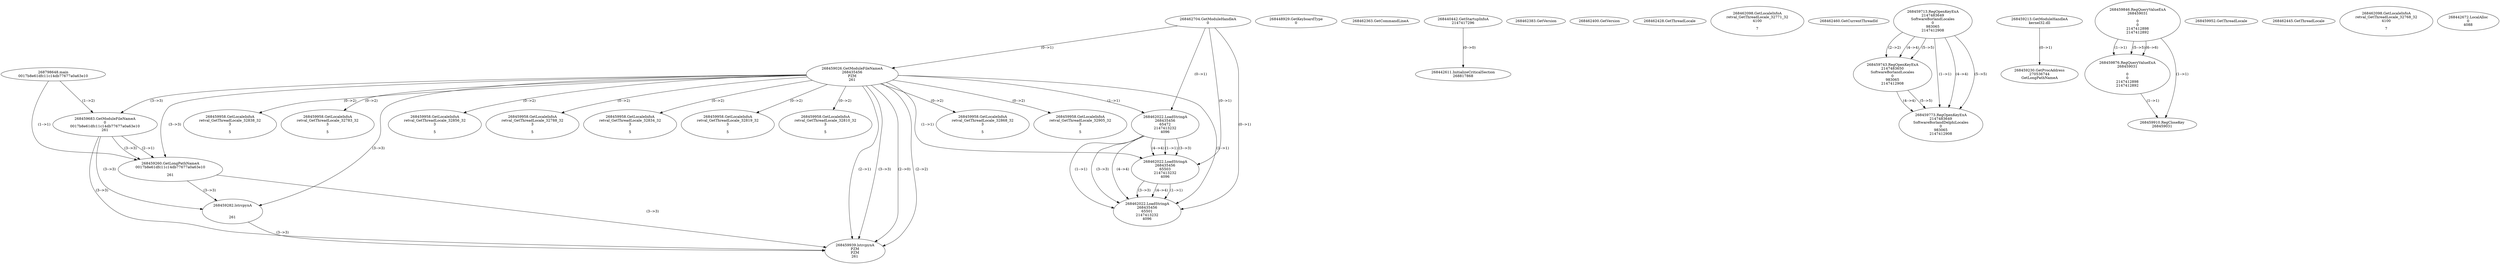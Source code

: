 // Global SCDG with merge call
digraph {
	0 [label="268798648.main
0017b8e61dfc11c14db77677a0a63e10"]
	1 [label="268462704.GetModuleHandleA
0"]
	2 [label="268448929.GetKeyboardType
0"]
	3 [label="268462363.GetCommandLineA
"]
	4 [label="268440442.GetStartupInfoA
2147417296"]
	5 [label="268462383.GetVersion
"]
	6 [label="268462400.GetVersion
"]
	7 [label="268462428.GetThreadLocale
"]
	8 [label="268462098.GetLocaleInfoA
retval_GetThreadLocale_32771_32
4100

7"]
	9 [label="268462460.GetCurrentThreadId
"]
	10 [label="268459026.GetModuleFileNameA
268435456
PZM
261"]
	1 -> 10 [label="(0-->1)"]
	11 [label="268459683.GetModuleFileNameA
0
0017b8e61dfc11c14db77677a0a63e10
261"]
	0 -> 11 [label="(1-->2)"]
	10 -> 11 [label="(3-->3)"]
	12 [label="268459713.RegOpenKeyExA
2147483649
Software\Borland\Locales
0
983065
2147412908"]
	13 [label="268459743.RegOpenKeyExA
2147483650
Software\Borland\Locales
0
983065
2147412908"]
	12 -> 13 [label="(2-->2)"]
	12 -> 13 [label="(4-->4)"]
	12 -> 13 [label="(5-->5)"]
	14 [label="268459213.GetModuleHandleA
kernel32.dll"]
	15 [label="268459230.GetProcAddress
270536744
GetLongPathNameA"]
	14 -> 15 [label="(0-->1)"]
	16 [label="268459260.GetLongPathNameA
0017b8e61dfc11c14db77677a0a63e10

261"]
	0 -> 16 [label="(1-->1)"]
	11 -> 16 [label="(2-->1)"]
	10 -> 16 [label="(3-->3)"]
	11 -> 16 [label="(3-->3)"]
	17 [label="268459282.lstrcpynA


261"]
	10 -> 17 [label="(3-->3)"]
	11 -> 17 [label="(3-->3)"]
	16 -> 17 [label="(3-->3)"]
	18 [label="268459846.RegQueryValueExA
268459031

0
0
2147412898
2147412892"]
	19 [label="268459876.RegQueryValueExA
268459031

0
0
2147412898
2147412892"]
	18 -> 19 [label="(1-->1)"]
	18 -> 19 [label="(5-->5)"]
	18 -> 19 [label="(6-->6)"]
	20 [label="268459910.RegCloseKey
268459031"]
	18 -> 20 [label="(1-->1)"]
	19 -> 20 [label="(1-->1)"]
	21 [label="268459939.lstrcpynA
PZM
PZM
261"]
	10 -> 21 [label="(2-->1)"]
	10 -> 21 [label="(2-->2)"]
	10 -> 21 [label="(3-->3)"]
	11 -> 21 [label="(3-->3)"]
	16 -> 21 [label="(3-->3)"]
	17 -> 21 [label="(3-->3)"]
	10 -> 21 [label="(2-->0)"]
	22 [label="268459952.GetThreadLocale
"]
	23 [label="268459958.GetLocaleInfoA
retval_GetThreadLocale_32868_32
3

5"]
	10 -> 23 [label="(0-->2)"]
	24 [label="268462022.LoadStringA
268435456
65472
2147413232
4096"]
	1 -> 24 [label="(0-->1)"]
	10 -> 24 [label="(1-->1)"]
	25 [label="268462445.GetThreadLocale
"]
	26 [label="268462098.GetLocaleInfoA
retval_GetThreadLocale_32768_32
4100

7"]
	27 [label="268459958.GetLocaleInfoA
retval_GetThreadLocale_32905_32
3

5"]
	10 -> 27 [label="(0-->2)"]
	28 [label="268442611.InitializeCriticalSection
268817868"]
	4 -> 28 [label="(0-->0)"]
	29 [label="268442672.LocalAlloc
0
4088"]
	30 [label="268459958.GetLocaleInfoA
retval_GetThreadLocale_32838_32
3

5"]
	10 -> 30 [label="(0-->2)"]
	31 [label="268459958.GetLocaleInfoA
retval_GetThreadLocale_32783_32
3

5"]
	10 -> 31 [label="(0-->2)"]
	32 [label="268462022.LoadStringA
268435456
65503
2147413232
4096"]
	1 -> 32 [label="(0-->1)"]
	10 -> 32 [label="(1-->1)"]
	24 -> 32 [label="(1-->1)"]
	24 -> 32 [label="(3-->3)"]
	24 -> 32 [label="(4-->4)"]
	33 [label="268462022.LoadStringA
268435456
65501
2147413232
4096"]
	1 -> 33 [label="(0-->1)"]
	10 -> 33 [label="(1-->1)"]
	24 -> 33 [label="(1-->1)"]
	32 -> 33 [label="(1-->1)"]
	24 -> 33 [label="(3-->3)"]
	32 -> 33 [label="(3-->3)"]
	24 -> 33 [label="(4-->4)"]
	32 -> 33 [label="(4-->4)"]
	34 [label="268459958.GetLocaleInfoA
retval_GetThreadLocale_32856_32
3

5"]
	10 -> 34 [label="(0-->2)"]
	35 [label="268459958.GetLocaleInfoA
retval_GetThreadLocale_32788_32
3

5"]
	10 -> 35 [label="(0-->2)"]
	36 [label="268459958.GetLocaleInfoA
retval_GetThreadLocale_32834_32
3

5"]
	10 -> 36 [label="(0-->2)"]
	37 [label="268459773.RegOpenKeyExA
2147483649
Software\Borland\Delphi\Locales
0
983065
2147412908"]
	12 -> 37 [label="(1-->1)"]
	12 -> 37 [label="(4-->4)"]
	13 -> 37 [label="(4-->4)"]
	12 -> 37 [label="(5-->5)"]
	13 -> 37 [label="(5-->5)"]
	38 [label="268459958.GetLocaleInfoA
retval_GetThreadLocale_32819_32
3

5"]
	10 -> 38 [label="(0-->2)"]
	39 [label="268459958.GetLocaleInfoA
retval_GetThreadLocale_32810_32
3

5"]
	10 -> 39 [label="(0-->2)"]
}
